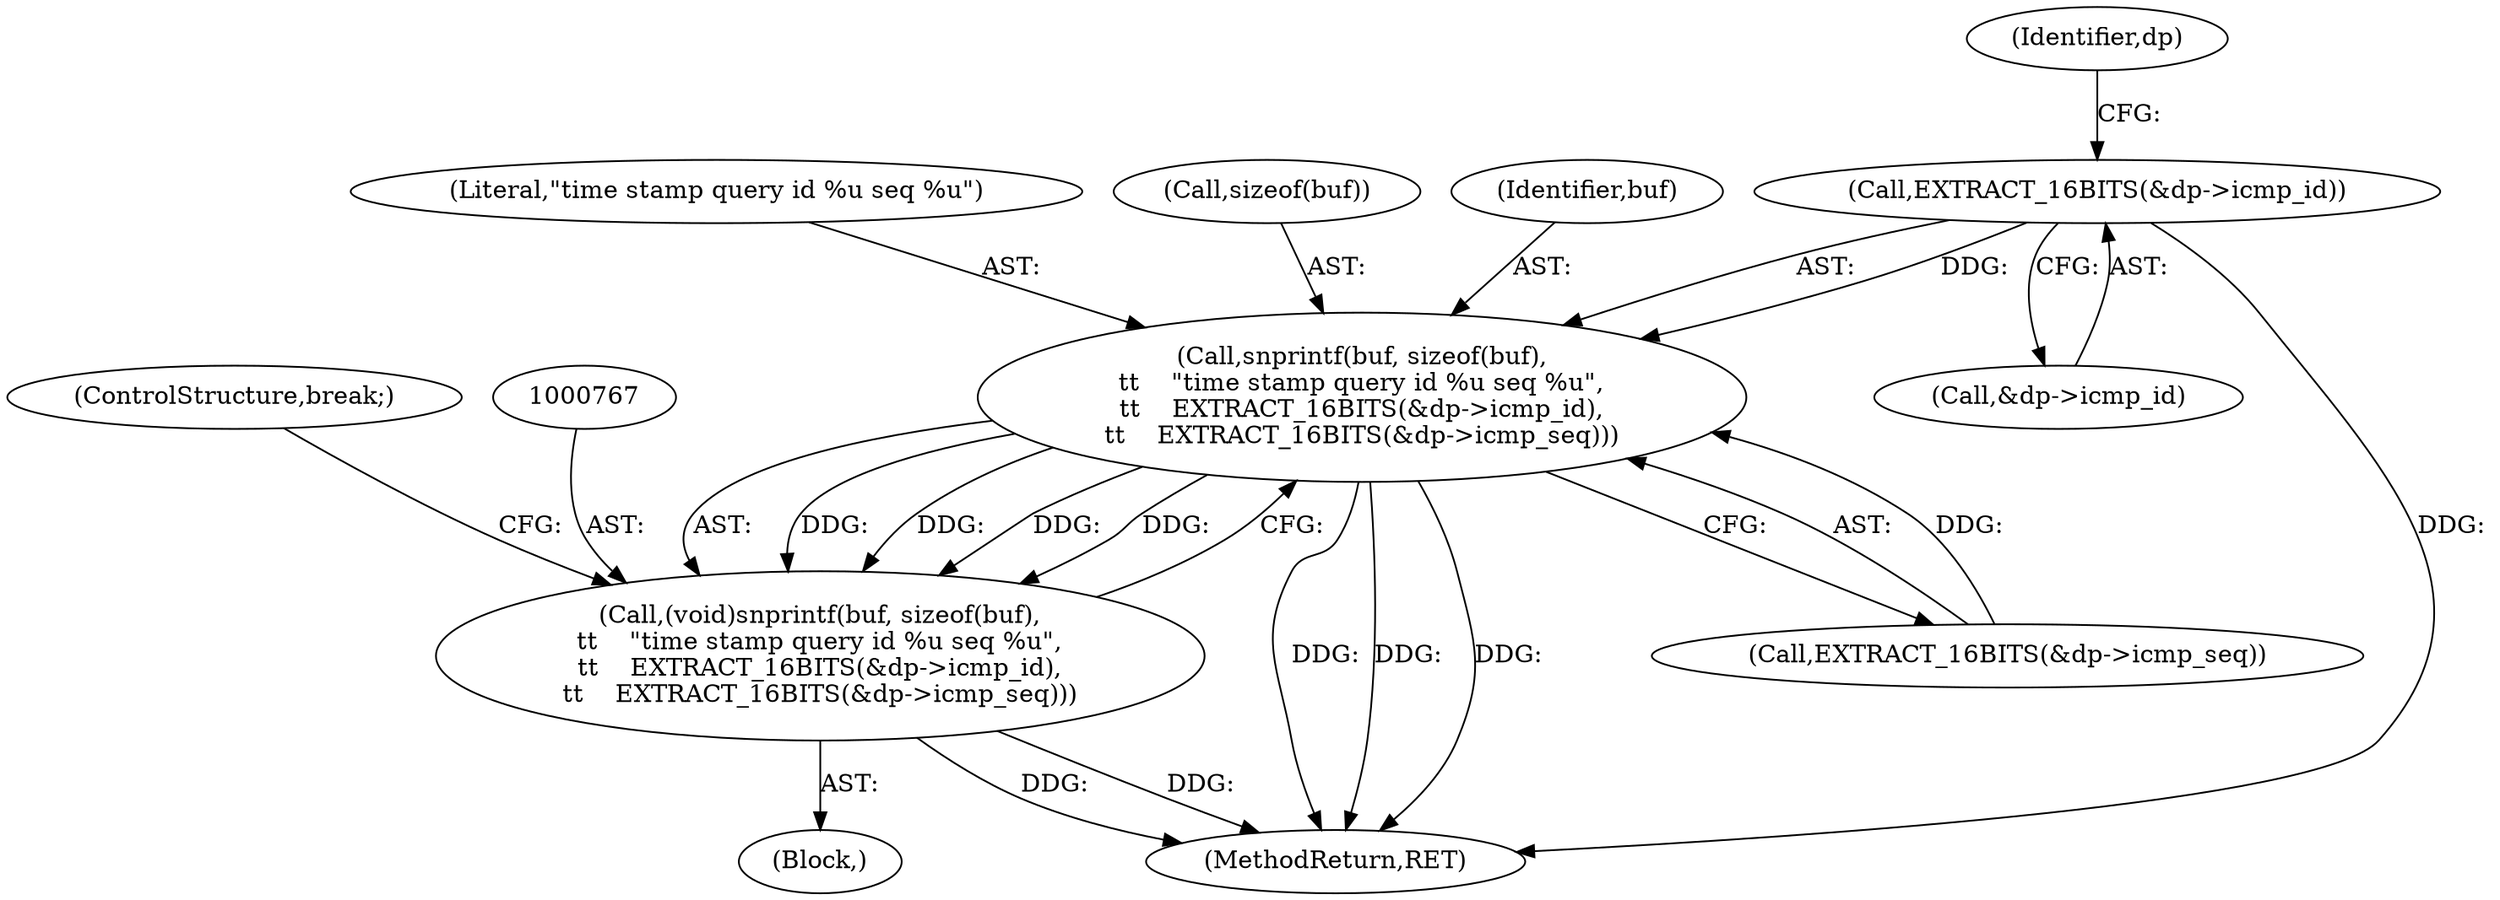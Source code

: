 digraph "0_tcpdump_2b62d1dda41590db29368ec7ba5f4faf3464765a@pointer" {
"1000773" [label="(Call,EXTRACT_16BITS(&dp->icmp_id))"];
"1000768" [label="(Call,snprintf(buf, sizeof(buf),\n\t\t    \"time stamp query id %u seq %u\",\n\t\t    EXTRACT_16BITS(&dp->icmp_id),\n\t\t    EXTRACT_16BITS(&dp->icmp_seq)))"];
"1000766" [label="(Call,(void)snprintf(buf, sizeof(buf),\n\t\t    \"time stamp query id %u seq %u\",\n\t\t    EXTRACT_16BITS(&dp->icmp_id),\n\t\t    EXTRACT_16BITS(&dp->icmp_seq)))"];
"1000774" [label="(Call,&dp->icmp_id)"];
"1000768" [label="(Call,snprintf(buf, sizeof(buf),\n\t\t    \"time stamp query id %u seq %u\",\n\t\t    EXTRACT_16BITS(&dp->icmp_id),\n\t\t    EXTRACT_16BITS(&dp->icmp_seq)))"];
"1001260" [label="(MethodReturn,RET)"];
"1000778" [label="(Call,EXTRACT_16BITS(&dp->icmp_seq))"];
"1000772" [label="(Literal,\"time stamp query id %u seq %u\")"];
"1000781" [label="(Identifier,dp)"];
"1000162" [label="(Block,)"];
"1000770" [label="(Call,sizeof(buf))"];
"1000769" [label="(Identifier,buf)"];
"1000783" [label="(ControlStructure,break;)"];
"1000773" [label="(Call,EXTRACT_16BITS(&dp->icmp_id))"];
"1000766" [label="(Call,(void)snprintf(buf, sizeof(buf),\n\t\t    \"time stamp query id %u seq %u\",\n\t\t    EXTRACT_16BITS(&dp->icmp_id),\n\t\t    EXTRACT_16BITS(&dp->icmp_seq)))"];
"1000773" -> "1000768"  [label="AST: "];
"1000773" -> "1000774"  [label="CFG: "];
"1000774" -> "1000773"  [label="AST: "];
"1000781" -> "1000773"  [label="CFG: "];
"1000773" -> "1001260"  [label="DDG: "];
"1000773" -> "1000768"  [label="DDG: "];
"1000768" -> "1000766"  [label="AST: "];
"1000768" -> "1000778"  [label="CFG: "];
"1000769" -> "1000768"  [label="AST: "];
"1000770" -> "1000768"  [label="AST: "];
"1000772" -> "1000768"  [label="AST: "];
"1000778" -> "1000768"  [label="AST: "];
"1000766" -> "1000768"  [label="CFG: "];
"1000768" -> "1001260"  [label="DDG: "];
"1000768" -> "1001260"  [label="DDG: "];
"1000768" -> "1001260"  [label="DDG: "];
"1000768" -> "1000766"  [label="DDG: "];
"1000768" -> "1000766"  [label="DDG: "];
"1000768" -> "1000766"  [label="DDG: "];
"1000768" -> "1000766"  [label="DDG: "];
"1000778" -> "1000768"  [label="DDG: "];
"1000766" -> "1000162"  [label="AST: "];
"1000767" -> "1000766"  [label="AST: "];
"1000783" -> "1000766"  [label="CFG: "];
"1000766" -> "1001260"  [label="DDG: "];
"1000766" -> "1001260"  [label="DDG: "];
}
